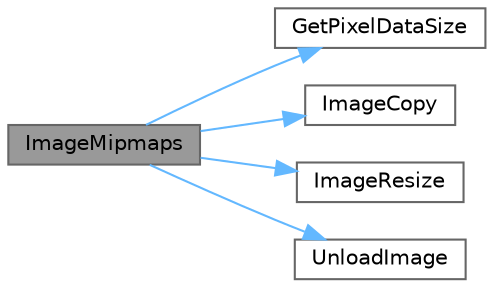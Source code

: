 digraph "ImageMipmaps"
{
 // LATEX_PDF_SIZE
  bgcolor="transparent";
  edge [fontname=Helvetica,fontsize=10,labelfontname=Helvetica,labelfontsize=10];
  node [fontname=Helvetica,fontsize=10,shape=box,height=0.2,width=0.4];
  rankdir="LR";
  Node1 [id="Node000001",label="ImageMipmaps",height=0.2,width=0.4,color="gray40", fillcolor="grey60", style="filled", fontcolor="black",tooltip=" "];
  Node1 -> Node2 [id="edge5_Node000001_Node000002",color="steelblue1",style="solid",tooltip=" "];
  Node2 [id="Node000002",label="GetPixelDataSize",height=0.2,width=0.4,color="grey40", fillcolor="white", style="filled",URL="$_classes_2lib_2raylib_2src_2textures_8c.html#a15e73d306b425330ecdd9a338d609b17",tooltip=" "];
  Node1 -> Node3 [id="edge6_Node000001_Node000003",color="steelblue1",style="solid",tooltip=" "];
  Node3 [id="Node000003",label="ImageCopy",height=0.2,width=0.4,color="grey40", fillcolor="white", style="filled",URL="$_classes_2lib_2raylib_2src_2textures_8c.html#a5c63f11b6a2844767c0a65d86dd37d41",tooltip=" "];
  Node1 -> Node4 [id="edge7_Node000001_Node000004",color="steelblue1",style="solid",tooltip=" "];
  Node4 [id="Node000004",label="ImageResize",height=0.2,width=0.4,color="grey40", fillcolor="white", style="filled",URL="$_classes_2lib_2raylib_2src_2textures_8c.html#a8c3562e70fc7a85b202f19ff241d15b5",tooltip=" "];
  Node1 -> Node5 [id="edge8_Node000001_Node000005",color="steelblue1",style="solid",tooltip=" "];
  Node5 [id="Node000005",label="UnloadImage",height=0.2,width=0.4,color="grey40", fillcolor="white", style="filled",URL="$_classes_2lib_2raylib_2src_2textures_8c.html#a5d8cbdba9e93010d7a4344482fd01d2a",tooltip=" "];
}
